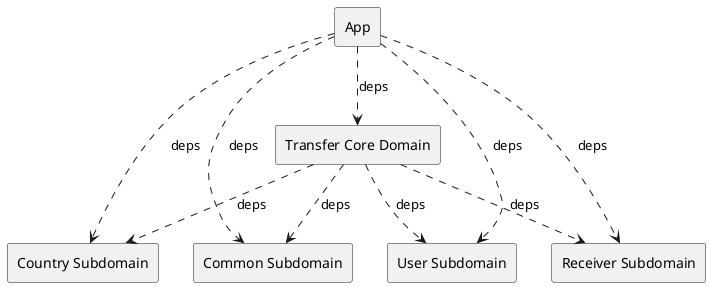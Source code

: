 @startuml

package "App" <<Rectangle>> {
}

together {
    package "Common Subdomain" <<Rectangle>> {
    }
}

together {
    package "Country Subdomain" <<Rectangle>> {
    }
}

together {
    package "Receiver Subdomain" <<Rectangle>> {
    }
}

together {
    package "User Subdomain" <<Rectangle>> {
    }
}

together {
    package "Transfer Core Domain" <<Rectangle>> {
    }
    "Transfer Core Domain" ..> "Common Subdomain" : deps
    "Transfer Core Domain" ..> "Country Subdomain" : deps
    "Transfer Core Domain" ..> "Receiver Subdomain" : deps
    "Transfer Core Domain" ..> "User Subdomain" : deps
}

"App" ..> "Transfer Core Domain" : deps
"App" ..> "Country Subdomain" : deps
"App" ..> "Common Subdomain" : deps
"App" ..> "Receiver Subdomain" : deps
"App" ..> "User Subdomain" : deps


@enduml
